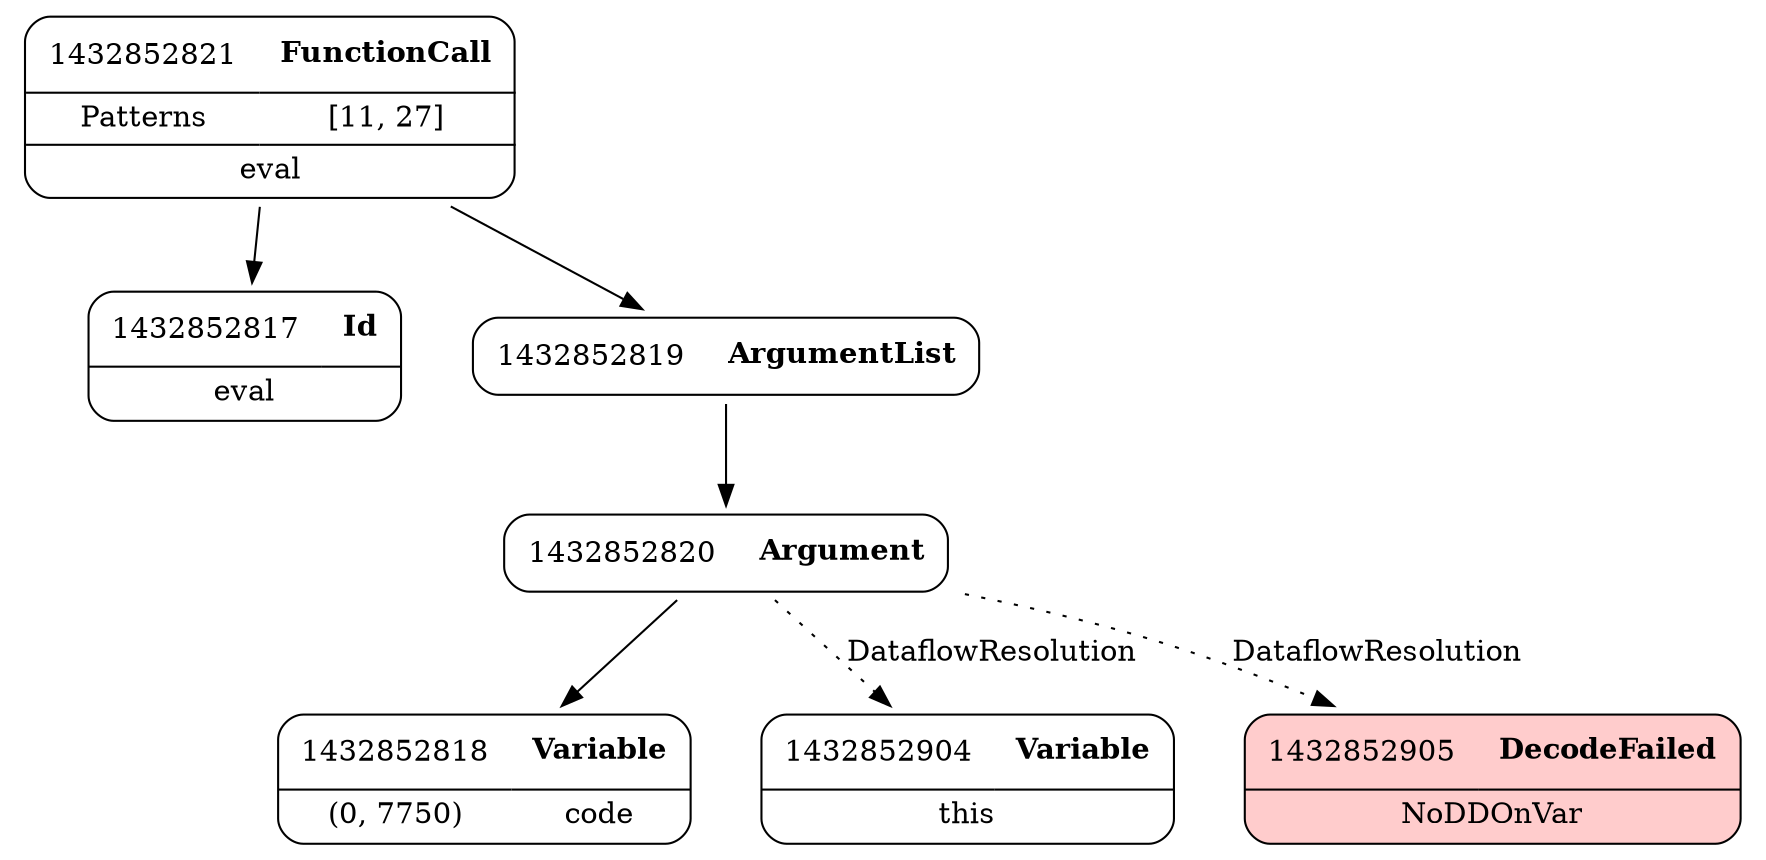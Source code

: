 digraph ast {
node [shape=none];
1432852821 [label=<<TABLE border='1' cellspacing='0' cellpadding='10' style='rounded' ><TR><TD border='0'>1432852821</TD><TD border='0'><B>FunctionCall</B></TD></TR><HR/><TR><TD border='0' cellpadding='5'>Patterns</TD><TD border='0' cellpadding='5'>[11, 27]</TD></TR><HR/><TR><TD border='0' cellpadding='5' colspan='2'>eval</TD></TR></TABLE>>];
1432852821 -> 1432852817 [weight=2];
1432852821 -> 1432852819 [weight=2];
1432852820 [label=<<TABLE border='1' cellspacing='0' cellpadding='10' style='rounded' ><TR><TD border='0'>1432852820</TD><TD border='0'><B>Argument</B></TD></TR></TABLE>>];
1432852820 -> 1432852818 [weight=2];
1432852820 -> 1432852904 [style=dotted,label=DataflowResolution];
1432852820 -> 1432852905 [style=dotted,label=DataflowResolution];
1432852819 [label=<<TABLE border='1' cellspacing='0' cellpadding='10' style='rounded' ><TR><TD border='0'>1432852819</TD><TD border='0'><B>ArgumentList</B></TD></TR></TABLE>>];
1432852819 -> 1432852820 [weight=2];
1432852818 [label=<<TABLE border='1' cellspacing='0' cellpadding='10' style='rounded' ><TR><TD border='0'>1432852818</TD><TD border='0'><B>Variable</B></TD></TR><HR/><TR><TD border='0' cellpadding='5'>(0, 7750)</TD><TD border='0' cellpadding='5'>code</TD></TR></TABLE>>];
1432852817 [label=<<TABLE border='1' cellspacing='0' cellpadding='10' style='rounded' ><TR><TD border='0'>1432852817</TD><TD border='0'><B>Id</B></TD></TR><HR/><TR><TD border='0' cellpadding='5' colspan='2'>eval</TD></TR></TABLE>>];
1432852905 [label=<<TABLE border='1' cellspacing='0' cellpadding='10' style='rounded' bgcolor='#FFCCCC' ><TR><TD border='0'>1432852905</TD><TD border='0'><B>DecodeFailed</B></TD></TR><HR/><TR><TD border='0' cellpadding='5' colspan='2'>NoDDOnVar</TD></TR></TABLE>>];
1432852904 [label=<<TABLE border='1' cellspacing='0' cellpadding='10' style='rounded' ><TR><TD border='0'>1432852904</TD><TD border='0'><B>Variable</B></TD></TR><HR/><TR><TD border='0' cellpadding='5' colspan='2'>this</TD></TR></TABLE>>];
}
